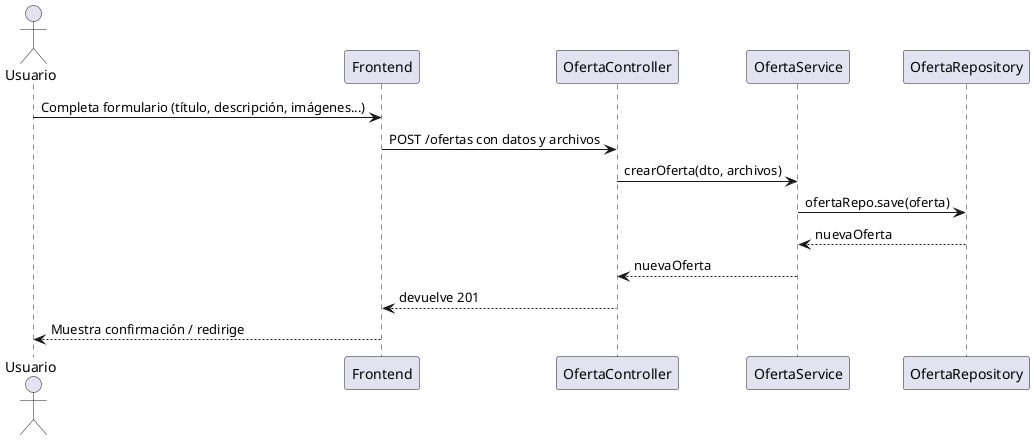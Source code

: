 @startuml CrearOferta
actor Usuario
participant Frontend
participant "OfertaController" as Controller
participant "OfertaService" as Service
participant "OfertaRepository" as Repo



Usuario -> Frontend : Completa formulario (título, descripción, imágenes...)
Frontend -> Controller : POST /ofertas con datos y archivos
Controller -> Service : crearOferta(dto, archivos)
Service -> Repo : ofertaRepo.save(oferta)
Repo --> Service : nuevaOferta
Service --> Controller : nuevaOferta
Controller --> Frontend : devuelve 201
Frontend --> Usuario : Muestra confirmación / redirige
@enduml